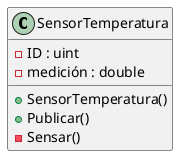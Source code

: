 @startuml

/'
 ' skinparam classAttributeIconSize 0
 '/

class SensorTemperatura {
        - ID : uint
        - medición : double

        + SensorTemperatura()
        + Publicar()
        - Sensar()
}

@enduml
